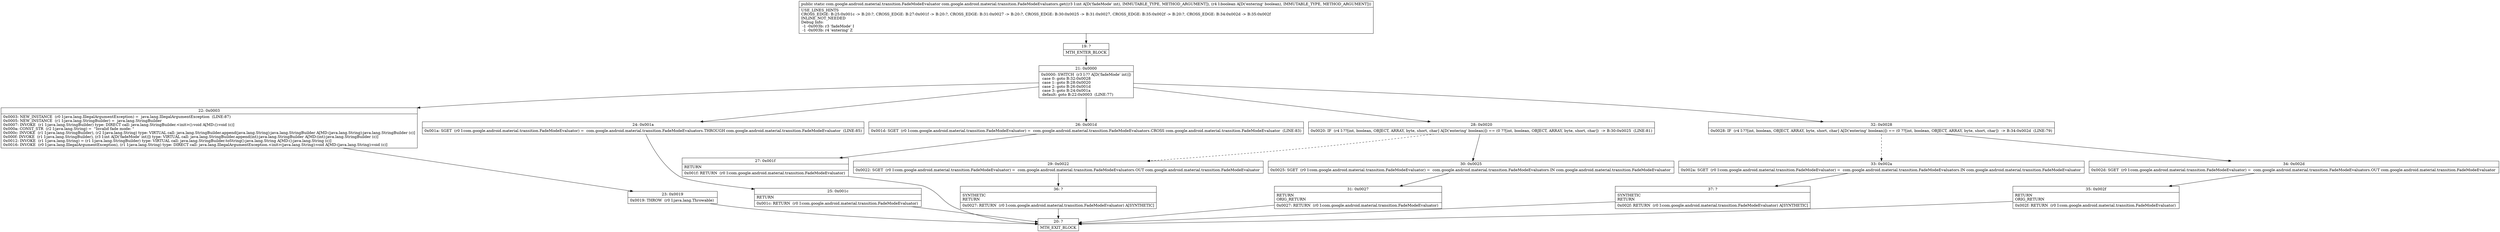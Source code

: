 digraph "CFG forcom.google.android.material.transition.FadeModeEvaluators.get(IZ)Lcom\/google\/android\/material\/transition\/FadeModeEvaluator;" {
Node_19 [shape=record,label="{19\:\ ?|MTH_ENTER_BLOCK\l}"];
Node_21 [shape=record,label="{21\:\ 0x0000|0x0000: SWITCH  (r3 I:?? A[D('fadeMode' int)])\l case 0: goto B:32:0x0028\l case 1: goto B:28:0x0020\l case 2: goto B:26:0x001d\l case 3: goto B:24:0x001a\l default: goto B:22:0x0003  (LINE:77)\l}"];
Node_22 [shape=record,label="{22\:\ 0x0003|0x0003: NEW_INSTANCE  (r0 I:java.lang.IllegalArgumentException) =  java.lang.IllegalArgumentException  (LINE:87)\l0x0005: NEW_INSTANCE  (r1 I:java.lang.StringBuilder) =  java.lang.StringBuilder \l0x0007: INVOKE  (r1 I:java.lang.StringBuilder) type: DIRECT call: java.lang.StringBuilder.\<init\>():void A[MD:():void (c)]\l0x000a: CONST_STR  (r2 I:java.lang.String) =  \"Invalid fade mode: \" \l0x000c: INVOKE  (r1 I:java.lang.StringBuilder), (r2 I:java.lang.String) type: VIRTUAL call: java.lang.StringBuilder.append(java.lang.String):java.lang.StringBuilder A[MD:(java.lang.String):java.lang.StringBuilder (c)]\l0x000f: INVOKE  (r1 I:java.lang.StringBuilder), (r3 I:int A[D('fadeMode' int)]) type: VIRTUAL call: java.lang.StringBuilder.append(int):java.lang.StringBuilder A[MD:(int):java.lang.StringBuilder (c)]\l0x0012: INVOKE  (r1 I:java.lang.String) = (r1 I:java.lang.StringBuilder) type: VIRTUAL call: java.lang.StringBuilder.toString():java.lang.String A[MD:():java.lang.String (c)]\l0x0016: INVOKE  (r0 I:java.lang.IllegalArgumentException), (r1 I:java.lang.String) type: DIRECT call: java.lang.IllegalArgumentException.\<init\>(java.lang.String):void A[MD:(java.lang.String):void (c)]\l}"];
Node_23 [shape=record,label="{23\:\ 0x0019|0x0019: THROW  (r0 I:java.lang.Throwable) \l}"];
Node_20 [shape=record,label="{20\:\ ?|MTH_EXIT_BLOCK\l}"];
Node_24 [shape=record,label="{24\:\ 0x001a|0x001a: SGET  (r0 I:com.google.android.material.transition.FadeModeEvaluator) =  com.google.android.material.transition.FadeModeEvaluators.THROUGH com.google.android.material.transition.FadeModeEvaluator  (LINE:85)\l}"];
Node_25 [shape=record,label="{25\:\ 0x001c|RETURN\l|0x001c: RETURN  (r0 I:com.google.android.material.transition.FadeModeEvaluator) \l}"];
Node_26 [shape=record,label="{26\:\ 0x001d|0x001d: SGET  (r0 I:com.google.android.material.transition.FadeModeEvaluator) =  com.google.android.material.transition.FadeModeEvaluators.CROSS com.google.android.material.transition.FadeModeEvaluator  (LINE:83)\l}"];
Node_27 [shape=record,label="{27\:\ 0x001f|RETURN\l|0x001f: RETURN  (r0 I:com.google.android.material.transition.FadeModeEvaluator) \l}"];
Node_28 [shape=record,label="{28\:\ 0x0020|0x0020: IF  (r4 I:??[int, boolean, OBJECT, ARRAY, byte, short, char] A[D('entering' boolean)]) == (0 ??[int, boolean, OBJECT, ARRAY, byte, short, char])  \-\> B:30:0x0025  (LINE:81)\l}"];
Node_29 [shape=record,label="{29\:\ 0x0022|0x0022: SGET  (r0 I:com.google.android.material.transition.FadeModeEvaluator) =  com.google.android.material.transition.FadeModeEvaluators.OUT com.google.android.material.transition.FadeModeEvaluator \l}"];
Node_36 [shape=record,label="{36\:\ ?|SYNTHETIC\lRETURN\l|0x0027: RETURN  (r0 I:com.google.android.material.transition.FadeModeEvaluator) A[SYNTHETIC]\l}"];
Node_30 [shape=record,label="{30\:\ 0x0025|0x0025: SGET  (r0 I:com.google.android.material.transition.FadeModeEvaluator) =  com.google.android.material.transition.FadeModeEvaluators.IN com.google.android.material.transition.FadeModeEvaluator \l}"];
Node_31 [shape=record,label="{31\:\ 0x0027|RETURN\lORIG_RETURN\l|0x0027: RETURN  (r0 I:com.google.android.material.transition.FadeModeEvaluator) \l}"];
Node_32 [shape=record,label="{32\:\ 0x0028|0x0028: IF  (r4 I:??[int, boolean, OBJECT, ARRAY, byte, short, char] A[D('entering' boolean)]) == (0 ??[int, boolean, OBJECT, ARRAY, byte, short, char])  \-\> B:34:0x002d  (LINE:79)\l}"];
Node_33 [shape=record,label="{33\:\ 0x002a|0x002a: SGET  (r0 I:com.google.android.material.transition.FadeModeEvaluator) =  com.google.android.material.transition.FadeModeEvaluators.IN com.google.android.material.transition.FadeModeEvaluator \l}"];
Node_37 [shape=record,label="{37\:\ ?|SYNTHETIC\lRETURN\l|0x002f: RETURN  (r0 I:com.google.android.material.transition.FadeModeEvaluator) A[SYNTHETIC]\l}"];
Node_34 [shape=record,label="{34\:\ 0x002d|0x002d: SGET  (r0 I:com.google.android.material.transition.FadeModeEvaluator) =  com.google.android.material.transition.FadeModeEvaluators.OUT com.google.android.material.transition.FadeModeEvaluator \l}"];
Node_35 [shape=record,label="{35\:\ 0x002f|RETURN\lORIG_RETURN\l|0x002f: RETURN  (r0 I:com.google.android.material.transition.FadeModeEvaluator) \l}"];
MethodNode[shape=record,label="{public static com.google.android.material.transition.FadeModeEvaluator com.google.android.material.transition.FadeModeEvaluators.get((r3 I:int A[D('fadeMode' int), IMMUTABLE_TYPE, METHOD_ARGUMENT]), (r4 I:boolean A[D('entering' boolean), IMMUTABLE_TYPE, METHOD_ARGUMENT]))  | USE_LINES_HINTS\lCROSS_EDGE: B:25:0x001c \-\> B:20:?, CROSS_EDGE: B:27:0x001f \-\> B:20:?, CROSS_EDGE: B:31:0x0027 \-\> B:20:?, CROSS_EDGE: B:30:0x0025 \-\> B:31:0x0027, CROSS_EDGE: B:35:0x002f \-\> B:20:?, CROSS_EDGE: B:34:0x002d \-\> B:35:0x002f\lINLINE_NOT_NEEDED\lDebug Info:\l  \-1 \-0x003b: r3 'fadeMode' I\l  \-1 \-0x003b: r4 'entering' Z\l}"];
MethodNode -> Node_19;Node_19 -> Node_21;
Node_21 -> Node_22;
Node_21 -> Node_24;
Node_21 -> Node_26;
Node_21 -> Node_28;
Node_21 -> Node_32;
Node_22 -> Node_23;
Node_23 -> Node_20;
Node_24 -> Node_25;
Node_25 -> Node_20;
Node_26 -> Node_27;
Node_27 -> Node_20;
Node_28 -> Node_29[style=dashed];
Node_28 -> Node_30;
Node_29 -> Node_36;
Node_36 -> Node_20;
Node_30 -> Node_31;
Node_31 -> Node_20;
Node_32 -> Node_33[style=dashed];
Node_32 -> Node_34;
Node_33 -> Node_37;
Node_37 -> Node_20;
Node_34 -> Node_35;
Node_35 -> Node_20;
}


